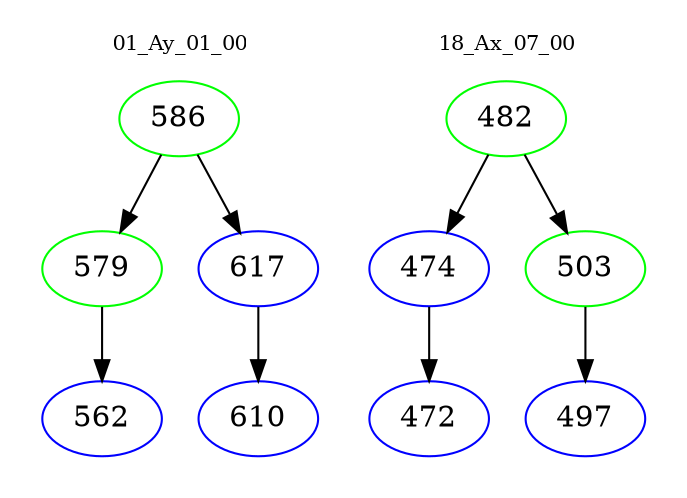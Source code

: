 digraph{
subgraph cluster_0 {
color = white
label = "01_Ay_01_00";
fontsize=10;
T0_586 [label="586", color="green"]
T0_586 -> T0_579 [color="black"]
T0_579 [label="579", color="green"]
T0_579 -> T0_562 [color="black"]
T0_562 [label="562", color="blue"]
T0_586 -> T0_617 [color="black"]
T0_617 [label="617", color="blue"]
T0_617 -> T0_610 [color="black"]
T0_610 [label="610", color="blue"]
}
subgraph cluster_1 {
color = white
label = "18_Ax_07_00";
fontsize=10;
T1_482 [label="482", color="green"]
T1_482 -> T1_474 [color="black"]
T1_474 [label="474", color="blue"]
T1_474 -> T1_472 [color="black"]
T1_472 [label="472", color="blue"]
T1_482 -> T1_503 [color="black"]
T1_503 [label="503", color="green"]
T1_503 -> T1_497 [color="black"]
T1_497 [label="497", color="blue"]
}
}
